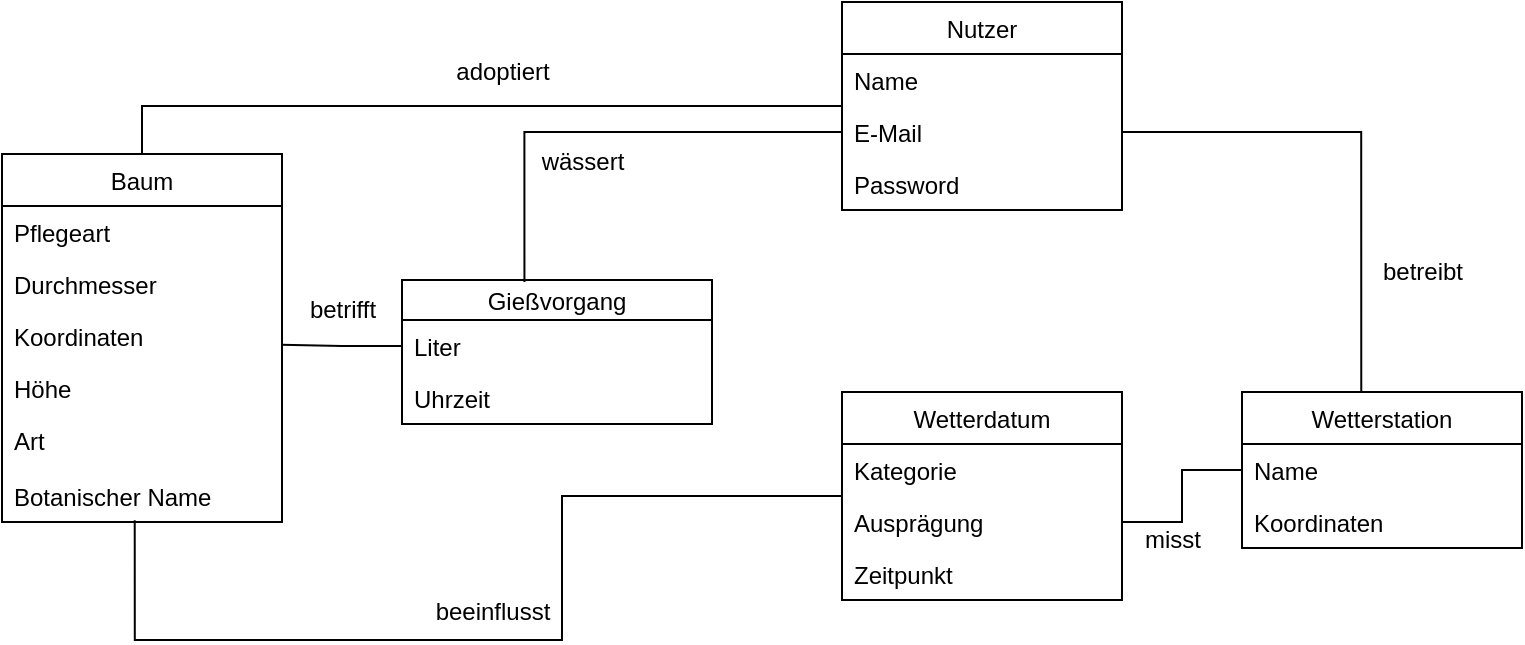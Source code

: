 <mxfile version="20.3.7" type="device"><diagram id="r9mPQcwNN25G_CYxrtEn" name="Page-1"><mxGraphModel dx="813" dy="478" grid="1" gridSize="10" guides="1" tooltips="1" connect="1" arrows="1" fold="1" page="1" pageScale="1" pageWidth="850" pageHeight="1100" math="0" shadow="0"><root><mxCell id="0"/><mxCell id="1" parent="0"/><mxCell id="sPJc7tGdMyWGnkaO2U6d-4" value="Baum" style="swimlane;fontStyle=0;childLayout=stackLayout;horizontal=1;startSize=26;fillColor=none;horizontalStack=0;resizeParent=1;resizeParentMax=0;resizeLast=0;collapsible=1;marginBottom=0;" vertex="1" parent="1"><mxGeometry x="60" y="366" width="140" height="184" as="geometry"/></mxCell><mxCell id="sPJc7tGdMyWGnkaO2U6d-15" value="Pflegeart" style="text;strokeColor=none;fillColor=none;align=left;verticalAlign=top;spacingLeft=4;spacingRight=4;overflow=hidden;rotatable=0;points=[[0,0.5],[1,0.5]];portConstraint=eastwest;" vertex="1" parent="sPJc7tGdMyWGnkaO2U6d-4"><mxGeometry y="26" width="140" height="26" as="geometry"/></mxCell><mxCell id="sPJc7tGdMyWGnkaO2U6d-10" value="Durchmesser" style="text;strokeColor=none;fillColor=none;align=left;verticalAlign=top;spacingLeft=4;spacingRight=4;overflow=hidden;rotatable=0;points=[[0,0.5],[1,0.5]];portConstraint=eastwest;" vertex="1" parent="sPJc7tGdMyWGnkaO2U6d-4"><mxGeometry y="52" width="140" height="26" as="geometry"/></mxCell><mxCell id="sPJc7tGdMyWGnkaO2U6d-5" value="Koordinaten" style="text;strokeColor=none;fillColor=none;align=left;verticalAlign=top;spacingLeft=4;spacingRight=4;overflow=hidden;rotatable=0;points=[[0,0.5],[1,0.5]];portConstraint=eastwest;" vertex="1" parent="sPJc7tGdMyWGnkaO2U6d-4"><mxGeometry y="78" width="140" height="26" as="geometry"/></mxCell><mxCell id="sPJc7tGdMyWGnkaO2U6d-9" value="Höhe" style="text;strokeColor=none;fillColor=none;align=left;verticalAlign=top;spacingLeft=4;spacingRight=4;overflow=hidden;rotatable=0;points=[[0,0.5],[1,0.5]];portConstraint=eastwest;" vertex="1" parent="sPJc7tGdMyWGnkaO2U6d-4"><mxGeometry y="104" width="140" height="26" as="geometry"/></mxCell><mxCell id="sPJc7tGdMyWGnkaO2U6d-6" value="Art" style="text;strokeColor=none;fillColor=none;align=left;verticalAlign=top;spacingLeft=4;spacingRight=4;overflow=hidden;rotatable=0;points=[[0,0.5],[1,0.5]];portConstraint=eastwest;" vertex="1" parent="sPJc7tGdMyWGnkaO2U6d-4"><mxGeometry y="130" width="140" height="28" as="geometry"/></mxCell><mxCell id="sPJc7tGdMyWGnkaO2U6d-8" value="Botanischer Name" style="text;strokeColor=none;fillColor=none;align=left;verticalAlign=top;spacingLeft=4;spacingRight=4;overflow=hidden;rotatable=0;points=[[0,0.5],[1,0.5]];portConstraint=eastwest;" vertex="1" parent="sPJc7tGdMyWGnkaO2U6d-4"><mxGeometry y="158" width="140" height="26" as="geometry"/></mxCell><mxCell id="sPJc7tGdMyWGnkaO2U6d-47" style="edgeStyle=orthogonalEdgeStyle;rounded=0;orthogonalLoop=1;jettySize=auto;html=1;entryX=0.5;entryY=0;entryDx=0;entryDy=0;strokeColor=default;endArrow=none;endFill=0;startSize=0;endSize=0;" edge="1" parent="1" source="sPJc7tGdMyWGnkaO2U6d-11" target="sPJc7tGdMyWGnkaO2U6d-4"><mxGeometry relative="1" as="geometry"/></mxCell><mxCell id="sPJc7tGdMyWGnkaO2U6d-11" value="Nutzer" style="swimlane;fontStyle=0;childLayout=stackLayout;horizontal=1;startSize=26;fillColor=none;horizontalStack=0;resizeParent=1;resizeParentMax=0;resizeLast=0;collapsible=1;marginBottom=0;" vertex="1" parent="1"><mxGeometry x="480" y="290" width="140" height="104" as="geometry"/></mxCell><mxCell id="sPJc7tGdMyWGnkaO2U6d-12" value="Name" style="text;strokeColor=none;fillColor=none;align=left;verticalAlign=top;spacingLeft=4;spacingRight=4;overflow=hidden;rotatable=0;points=[[0,0.5],[1,0.5]];portConstraint=eastwest;" vertex="1" parent="sPJc7tGdMyWGnkaO2U6d-11"><mxGeometry y="26" width="140" height="26" as="geometry"/></mxCell><mxCell id="sPJc7tGdMyWGnkaO2U6d-13" value="E-Mail" style="text;strokeColor=none;fillColor=none;align=left;verticalAlign=top;spacingLeft=4;spacingRight=4;overflow=hidden;rotatable=0;points=[[0,0.5],[1,0.5]];portConstraint=eastwest;" vertex="1" parent="sPJc7tGdMyWGnkaO2U6d-11"><mxGeometry y="52" width="140" height="26" as="geometry"/></mxCell><mxCell id="sPJc7tGdMyWGnkaO2U6d-14" value="Password" style="text;strokeColor=none;fillColor=none;align=left;verticalAlign=top;spacingLeft=4;spacingRight=4;overflow=hidden;rotatable=0;points=[[0,0.5],[1,0.5]];portConstraint=eastwest;" vertex="1" parent="sPJc7tGdMyWGnkaO2U6d-11"><mxGeometry y="78" width="140" height="26" as="geometry"/></mxCell><mxCell id="sPJc7tGdMyWGnkaO2U6d-28" style="edgeStyle=orthogonalEdgeStyle;rounded=0;orthogonalLoop=1;jettySize=auto;html=1;entryX=0.474;entryY=0.967;entryDx=0;entryDy=0;entryPerimeter=0;strokeColor=default;endSize=0;startSize=0;endArrow=none;endFill=0;" edge="1" parent="1" source="sPJc7tGdMyWGnkaO2U6d-20" target="sPJc7tGdMyWGnkaO2U6d-8"><mxGeometry relative="1" as="geometry"/></mxCell><mxCell id="sPJc7tGdMyWGnkaO2U6d-20" value="Wetterdatum" style="swimlane;fontStyle=0;childLayout=stackLayout;horizontal=1;startSize=26;fillColor=none;horizontalStack=0;resizeParent=1;resizeParentMax=0;resizeLast=0;collapsible=1;marginBottom=0;" vertex="1" parent="1"><mxGeometry x="480" y="485" width="140" height="104" as="geometry"/></mxCell><mxCell id="sPJc7tGdMyWGnkaO2U6d-21" value="Kategorie" style="text;strokeColor=none;fillColor=none;align=left;verticalAlign=top;spacingLeft=4;spacingRight=4;overflow=hidden;rotatable=0;points=[[0,0.5],[1,0.5]];portConstraint=eastwest;" vertex="1" parent="sPJc7tGdMyWGnkaO2U6d-20"><mxGeometry y="26" width="140" height="26" as="geometry"/></mxCell><mxCell id="sPJc7tGdMyWGnkaO2U6d-24" value="Ausprägung" style="text;strokeColor=none;fillColor=none;align=left;verticalAlign=top;spacingLeft=4;spacingRight=4;overflow=hidden;rotatable=0;points=[[0,0.5],[1,0.5]];portConstraint=eastwest;" vertex="1" parent="sPJc7tGdMyWGnkaO2U6d-20"><mxGeometry y="52" width="140" height="26" as="geometry"/></mxCell><mxCell id="sPJc7tGdMyWGnkaO2U6d-30" value="Zeitpunkt" style="text;strokeColor=none;fillColor=none;align=left;verticalAlign=top;spacingLeft=4;spacingRight=4;overflow=hidden;rotatable=0;points=[[0,0.5],[1,0.5]];portConstraint=eastwest;" vertex="1" parent="sPJc7tGdMyWGnkaO2U6d-20"><mxGeometry y="78" width="140" height="26" as="geometry"/></mxCell><mxCell id="sPJc7tGdMyWGnkaO2U6d-35" style="edgeStyle=orthogonalEdgeStyle;rounded=0;orthogonalLoop=1;jettySize=auto;html=1;strokeColor=default;endArrow=none;endFill=0;startSize=0;endSize=0;" edge="1" parent="1" source="sPJc7tGdMyWGnkaO2U6d-31" target="sPJc7tGdMyWGnkaO2U6d-24"><mxGeometry relative="1" as="geometry"><mxPoint x="621.26" y="592.562" as="targetPoint"/></mxGeometry></mxCell><mxCell id="sPJc7tGdMyWGnkaO2U6d-31" value="Wetterstation" style="swimlane;fontStyle=0;childLayout=stackLayout;horizontal=1;startSize=26;fillColor=none;horizontalStack=0;resizeParent=1;resizeParentMax=0;resizeLast=0;collapsible=1;marginBottom=0;" vertex="1" parent="1"><mxGeometry x="680" y="485" width="140" height="78" as="geometry"/></mxCell><mxCell id="sPJc7tGdMyWGnkaO2U6d-38" value="Name" style="text;strokeColor=none;fillColor=none;align=left;verticalAlign=top;spacingLeft=4;spacingRight=4;overflow=hidden;rotatable=0;points=[[0,0.5],[1,0.5]];portConstraint=eastwest;" vertex="1" parent="sPJc7tGdMyWGnkaO2U6d-31"><mxGeometry y="26" width="140" height="26" as="geometry"/></mxCell><mxCell id="sPJc7tGdMyWGnkaO2U6d-32" value="Koordinaten" style="text;strokeColor=none;fillColor=none;align=left;verticalAlign=top;spacingLeft=4;spacingRight=4;overflow=hidden;rotatable=0;points=[[0,0.5],[1,0.5]];portConstraint=eastwest;" vertex="1" parent="sPJc7tGdMyWGnkaO2U6d-31"><mxGeometry y="52" width="140" height="26" as="geometry"/></mxCell><mxCell id="sPJc7tGdMyWGnkaO2U6d-36" value="misst" style="text;html=1;align=center;verticalAlign=middle;resizable=0;points=[];autosize=1;strokeColor=none;fillColor=none;" vertex="1" parent="1"><mxGeometry x="620" y="544" width="50" height="30" as="geometry"/></mxCell><mxCell id="sPJc7tGdMyWGnkaO2U6d-37" value="beeinflusst" style="text;html=1;align=center;verticalAlign=middle;resizable=0;points=[];autosize=1;strokeColor=none;fillColor=none;" vertex="1" parent="1"><mxGeometry x="265" y="580" width="80" height="30" as="geometry"/></mxCell><mxCell id="sPJc7tGdMyWGnkaO2U6d-39" style="edgeStyle=orthogonalEdgeStyle;rounded=0;orthogonalLoop=1;jettySize=auto;html=1;entryX=0.426;entryY=-0.002;entryDx=0;entryDy=0;entryPerimeter=0;strokeColor=default;endArrow=none;endFill=0;startSize=0;endSize=0;" edge="1" parent="1" source="sPJc7tGdMyWGnkaO2U6d-13" target="sPJc7tGdMyWGnkaO2U6d-31"><mxGeometry relative="1" as="geometry"/></mxCell><mxCell id="sPJc7tGdMyWGnkaO2U6d-40" value="betreibt" style="text;html=1;align=center;verticalAlign=middle;resizable=0;points=[];autosize=1;strokeColor=none;fillColor=none;" vertex="1" parent="1"><mxGeometry x="740" y="410" width="60" height="30" as="geometry"/></mxCell><mxCell id="sPJc7tGdMyWGnkaO2U6d-41" value="Gießvorgang" style="swimlane;fontStyle=0;childLayout=stackLayout;horizontal=1;startSize=20;fillColor=none;horizontalStack=0;resizeParent=1;resizeParentMax=0;resizeLast=0;collapsible=1;marginBottom=0;" vertex="1" parent="1"><mxGeometry x="260" y="429" width="155" height="72" as="geometry"/></mxCell><mxCell id="sPJc7tGdMyWGnkaO2U6d-42" value="Liter" style="text;strokeColor=none;fillColor=none;align=left;verticalAlign=top;spacingLeft=4;spacingRight=4;overflow=hidden;rotatable=0;points=[[0,0.5],[1,0.5]];portConstraint=eastwest;" vertex="1" parent="sPJc7tGdMyWGnkaO2U6d-41"><mxGeometry y="20" width="155" height="26" as="geometry"/></mxCell><mxCell id="sPJc7tGdMyWGnkaO2U6d-43" value="Uhrzeit" style="text;strokeColor=none;fillColor=none;align=left;verticalAlign=top;spacingLeft=4;spacingRight=4;overflow=hidden;rotatable=0;points=[[0,0.5],[1,0.5]];portConstraint=eastwest;" vertex="1" parent="sPJc7tGdMyWGnkaO2U6d-41"><mxGeometry y="46" width="155" height="26" as="geometry"/></mxCell><mxCell id="sPJc7tGdMyWGnkaO2U6d-45" style="edgeStyle=orthogonalEdgeStyle;rounded=0;orthogonalLoop=1;jettySize=auto;html=1;entryX=0.395;entryY=0.014;entryDx=0;entryDy=0;entryPerimeter=0;strokeColor=default;endArrow=none;endFill=0;startSize=0;endSize=0;" edge="1" parent="1" source="sPJc7tGdMyWGnkaO2U6d-13" target="sPJc7tGdMyWGnkaO2U6d-41"><mxGeometry relative="1" as="geometry"/></mxCell><mxCell id="sPJc7tGdMyWGnkaO2U6d-46" style="edgeStyle=orthogonalEdgeStyle;rounded=0;orthogonalLoop=1;jettySize=auto;html=1;entryX=0.997;entryY=0.67;entryDx=0;entryDy=0;entryPerimeter=0;strokeColor=default;endArrow=none;endFill=0;startSize=0;endSize=0;" edge="1" parent="1" source="sPJc7tGdMyWGnkaO2U6d-42" target="sPJc7tGdMyWGnkaO2U6d-5"><mxGeometry relative="1" as="geometry"/></mxCell><mxCell id="sPJc7tGdMyWGnkaO2U6d-48" value="wässert" style="text;html=1;align=center;verticalAlign=middle;resizable=0;points=[];autosize=1;strokeColor=none;fillColor=none;" vertex="1" parent="1"><mxGeometry x="320" y="355" width="60" height="30" as="geometry"/></mxCell><mxCell id="sPJc7tGdMyWGnkaO2U6d-49" value="adoptiert" style="text;html=1;align=center;verticalAlign=middle;resizable=0;points=[];autosize=1;strokeColor=none;fillColor=none;" vertex="1" parent="1"><mxGeometry x="275" y="310" width="70" height="30" as="geometry"/></mxCell><mxCell id="sPJc7tGdMyWGnkaO2U6d-50" value="betrifft" style="text;html=1;align=center;verticalAlign=middle;resizable=0;points=[];autosize=1;strokeColor=none;fillColor=none;" vertex="1" parent="1"><mxGeometry x="200" y="429" width="60" height="30" as="geometry"/></mxCell></root></mxGraphModel></diagram></mxfile>
